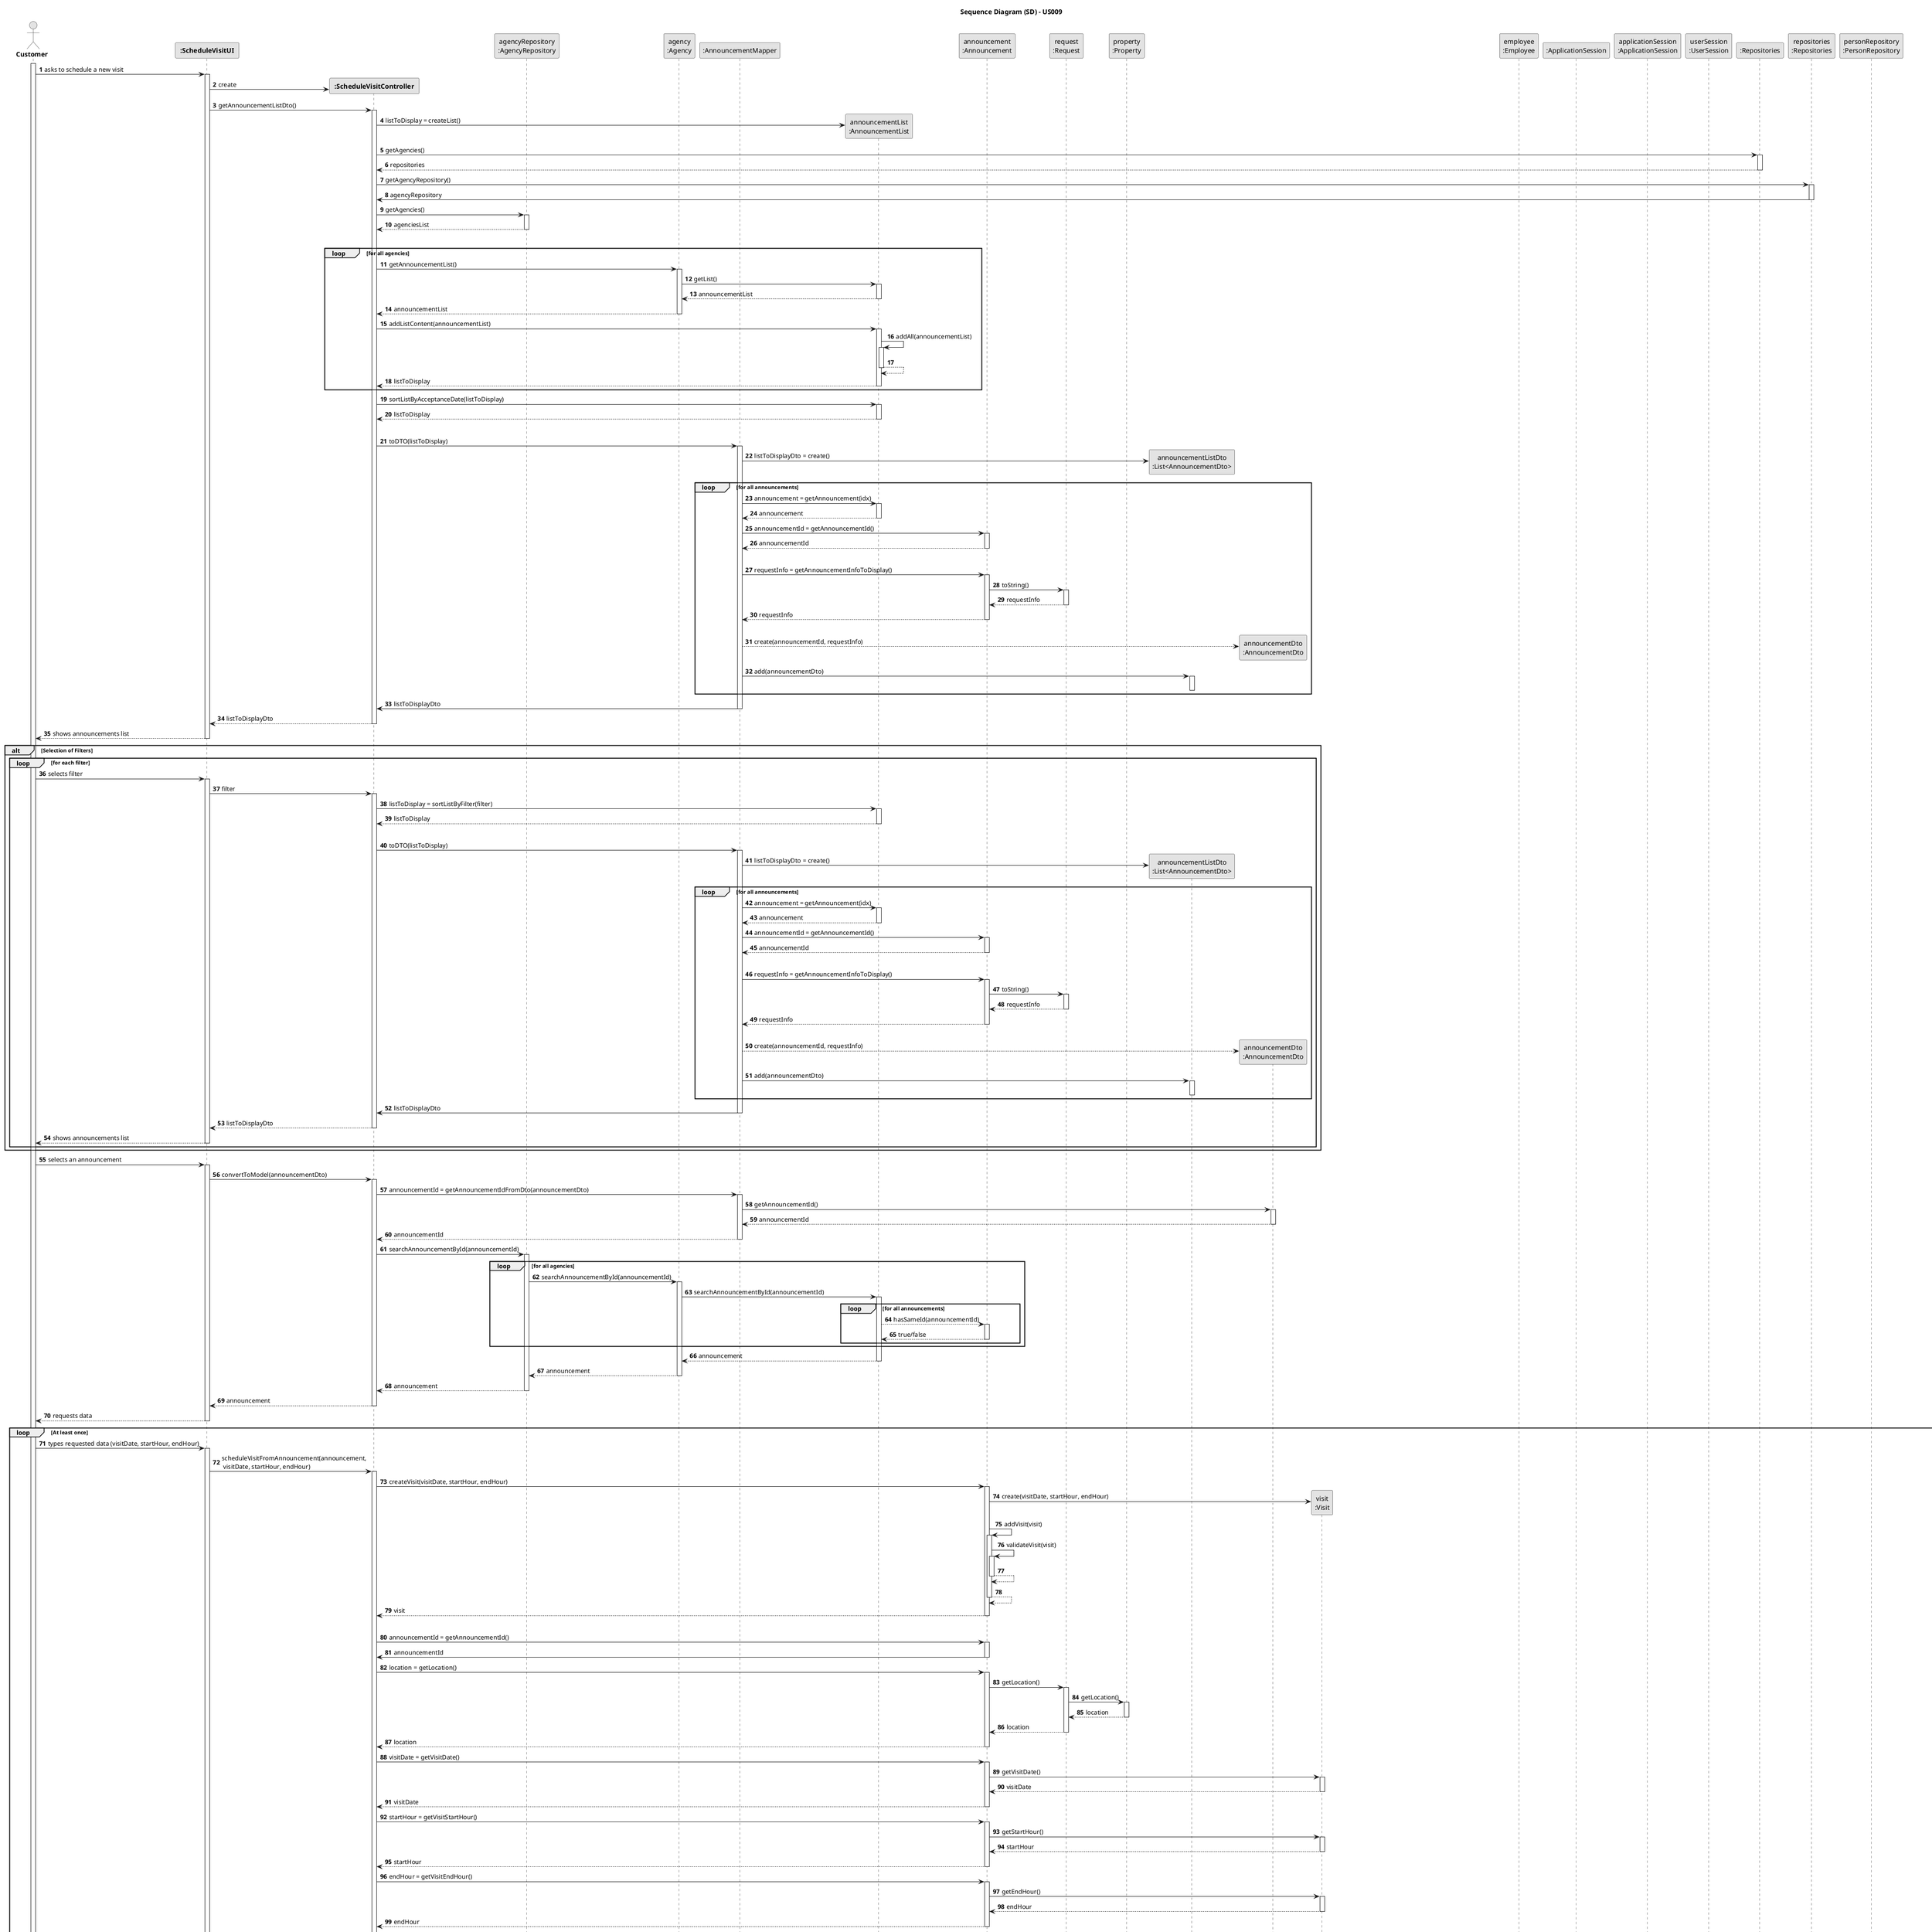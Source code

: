 @startuml
skinparam monochrome true
skinparam packageStyle rectangle
skinparam shadowing false

title Sequence Diagram (SD) - US009

autonumber

actor "<b> Customer </b>" as CTM
participant "<b> :ScheduleVisitUI </b>" as UI
participant "<b> :ScheduleVisitController </b>" as CTRL
participant ":Repositories" as RepositorySingleton
participant "repositories\n:Repositories" as PLAT
participant "agencyRepository\n:AgencyRepository" as AgencyRepository
participant "agency\n:Agency" as AGC
participant ":AnnouncementMapper" as MAPPER
participant "announcementList\n:AnnouncementList" as LISTCLASS
participant "announcement\n:Announcement" as ANNOUNCE
participant "request\n:Request" as REQUEST
participant "property\n:Property" as PROPERTY
participant "announcementListDto\n:List<AnnouncementDto>" as LISTDTO
participant "announcementDto\n:AnnouncementDto" as ANCDTO
participant "visit\n:Visit" as VST
participant "employee\n:Employee" as EMP
participant ":ApplicationSession" as _APP
participant "applicationSession\n:ApplicationSession" as APP
participant "userSession\n:UserSession" as SESSION
participant ":Repositories" as RepositorySingleton
participant "repositories\n:Repositories" as PLAT
participant "personRepository\n:PersonRepository" as PersonRepository
participant "person:\nPerson" as PERSON


activate CTM

    CTM -> UI : asks to schedule a new visit
        activate UI

    UI -> CTRL** : create

    UI -> CTRL : getAnnouncementListDto()
        activate CTRL

    CTRL -> LISTCLASS** : listToDisplay = createList()

    CTRL -> RepositorySingleton : getAgencies()

    activate RepositorySingleton

                RepositorySingleton --> CTRL : repositories
            deactivate RepositorySingleton

            CTRL -> PLAT : getAgencyRepository()

            activate PLAT

                PLAT -> CTRL : agencyRepository

            deactivate PLAT

            CTRL -> AgencyRepository : getAgencies()

            activate AgencyRepository

            AgencyRepository --> CTRL : agenciesList

            deactivate AgencyRepository
    |||

                loop for all agencies

                    CTRL -> AGC : getAnnouncementList()
                    activate AGC

                    AGC -> LISTCLASS : getList()
                    activate LISTCLASS

                        LISTCLASS --> AGC : announcementList
                    deactivate LISTCLASS

                        AGC --> CTRL : announcementList
                    deactivate AGC

                    CTRL -> LISTCLASS : addListContent(announcementList)
                    activate LISTCLASS

                    LISTCLASS -> LISTCLASS : addAll(announcementList)
                    activate LISTCLASS

                    LISTCLASS --> LISTCLASS
                    deactivate LISTCLASS

                    LISTCLASS --> CTRL : listToDisplay
                    deactivate LISTCLASS

                end loop

                CTRL -> LISTCLASS : sortListByAcceptanceDate(listToDisplay)
                activate LISTCLASS

                    LISTCLASS --> CTRL : listToDisplay
                deactivate LISTCLASS

|||
            CTRL -> MAPPER : toDTO(listToDisplay)
                    activate MAPPER

                    MAPPER -> LISTDTO** : listToDisplayDto = create()

                    loop for all announcements

                    MAPPER -> LISTCLASS : announcement = getAnnouncement(idx)
                    activate LISTCLASS

                        LISTCLASS --> MAPPER : announcement
                    deactivate LISTCLASS

                    MAPPER -> ANNOUNCE : announcementId = getAnnouncementId()
                    activate ANNOUNCE

                    ANNOUNCE --> MAPPER : announcementId
                    deactivate ANNOUNCE
            |||
                    MAPPER -> ANNOUNCE : requestInfo = getAnnouncementInfoToDisplay()
                    activate ANNOUNCE

                        ANNOUNCE -> REQUEST : toString()
                        activate REQUEST

                            REQUEST --> ANNOUNCE : requestInfo
                        deactivate REQUEST

                        ANNOUNCE --> MAPPER : requestInfo
                    deactivate ANNOUNCE
            |||

                    MAPPER --> ANCDTO**: create(announcementId, requestInfo)

                    MAPPER -> LISTDTO : add(announcementDto)
                    activate LISTDTO
                    deactivate LISTDTO

                    end loop

                    MAPPER -> CTRL : listToDisplayDto
                    deactivate MAPPER

                    CTRL --> UI : listToDisplayDto

    deactivate CTRL

        UI --> CTM : shows announcements list
    deactivate UI

    alt Selection of Filters

        loop for each filter
            CTM -> UI : selects filter
            activate UI

            UI -> CTRL : filter

            activate CTRL

                CTRL -> LISTCLASS : listToDisplay = sortListByFilter(filter)
                activate LISTCLASS

                    LISTCLASS --> CTRL : listToDisplay
                deactivate LISTCLASS

                |||

        CTRL -> MAPPER : toDTO(listToDisplay)
        activate MAPPER

        MAPPER -> LISTDTO** : listToDisplayDto = create()

        loop for all announcements

        MAPPER -> LISTCLASS : announcement = getAnnouncement(idx)
        activate LISTCLASS

            LISTCLASS --> MAPPER : announcement
        deactivate LISTCLASS

        MAPPER -> ANNOUNCE : announcementId = getAnnouncementId()
        activate ANNOUNCE

        ANNOUNCE --> MAPPER : announcementId
        deactivate ANNOUNCE
|||
        MAPPER -> ANNOUNCE : requestInfo = getAnnouncementInfoToDisplay()
        activate ANNOUNCE

            ANNOUNCE -> REQUEST : toString()
            activate REQUEST

                REQUEST --> ANNOUNCE : requestInfo
            deactivate REQUEST

            ANNOUNCE --> MAPPER : requestInfo
        deactivate ANNOUNCE
|||

        MAPPER --> ANCDTO**: create(announcementId, requestInfo)

        MAPPER -> LISTDTO : add(announcementDto)
        activate LISTDTO
        deactivate LISTDTO

        end loop

        MAPPER -> CTRL : listToDisplayDto
        deactivate MAPPER

                        CTRL --> UI : listToDisplayDto
                    deactivate CTRL

                        UI --> CTM : shows announcements list
                    deactivate UI

            deactivate CTRL



            deactivate UI



        end loop
    end alt

    CTM -> UI : selects an announcement
        activate UI

    UI -> CTRL : convertToModel(announcementDto)
    activate CTRL

        CTRL -> MAPPER : announcementId = getAnnouncementIdFromDto(announcementDto)
        activate MAPPER

        MAPPER -> ANCDTO : getAnnouncementId()
        activate ANCDTO

            ANCDTO --> MAPPER : announcementId
        deactivate ANCDTO

            MAPPER --> CTRL : announcementId
        deactivate MAPPER

        CTRL -> AgencyRepository : searchAnnouncementById(announcementId)
        activate AgencyRepository

        loop for all agencies

            AgencyRepository -> AGC : searchAnnouncementById(announcementId)
            activate AGC

                AGC -> LISTCLASS : searchAnnouncementById(announcementId)

                loop for all announcements

                    activate LISTCLASS

                    LISTCLASS --> ANNOUNCE : hasSameId(announcementId)

                    activate ANNOUNCE

                        ANNOUNCE --> LISTCLASS : true/false
                    deactivate ANNOUNCE

                end loop

        end loop

            LISTCLASS --> AGC : announcement
        deactivate LISTCLASS

            AGC --> AgencyRepository : announcement
        deactivate AGC

            AgencyRepository --> CTRL : announcement
        deactivate AgencyRepository

    CTRL --> UI : announcement
    deactivate CTRL


    UI --> CTM : requests data
        deactivate UI

    loop At least once
    CTM -> UI : types requested data (visitDate, startHour, endHour)
        activate UI

        UI -> CTRL : scheduleVisitFromAnnouncement(announcement,\n visitDate, startHour, endHour)

        activate CTRL

    CTRL -> ANNOUNCE : createVisit(visitDate, startHour, endHour)
    activate ANNOUNCE

    ANNOUNCE -> VST** : create(visitDate, startHour, endHour)

     ANNOUNCE -> ANNOUNCE : addVisit(visit)
     activate ANNOUNCE

     ANNOUNCE -> ANNOUNCE : validateVisit(visit)
     activate ANNOUNCE

        ANNOUNCE --> ANNOUNCE
     deactivate ANNOUNCE

     ANNOUNCE --> ANNOUNCE
     deactivate ANNOUNCE

        ANNOUNCE --> CTRL : visit
    deactivate ANNOUNCE
|||

        CTRL -> ANNOUNCE : announcementId = getAnnouncementId()
        activate ANNOUNCE

            ANNOUNCE ->  CTRL : announcementId
        deactivate ANNOUNCE

        CTRL -> ANNOUNCE : location = getLocation()
        activate ANNOUNCE

            ANNOUNCE ->  REQUEST : getLocation()
            activate REQUEST

                REQUEST -> PROPERTY : getLocation()
                activate PROPERTY

                    PROPERTY --> REQUEST : location
                deactivate PROPERTY

                REQUEST --> ANNOUNCE : location
            deactivate REQUEST

             ANNOUNCE --> CTRL : location
        deactivate ANNOUNCE

        CTRL -> ANNOUNCE : visitDate = getVisitDate()
        activate ANNOUNCE

            ANNOUNCE ->  VST : getVisitDate()
            activate VST

                VST --> ANNOUNCE : visitDate
            deactivate VST
             ANNOUNCE --> CTRL : visitDate
        deactivate ANNOUNCE

        CTRL -> ANNOUNCE : startHour = getVisitStartHour()
        activate ANNOUNCE

            ANNOUNCE ->  VST : getStartHour()
            activate VST

                VST --> ANNOUNCE : startHour
            deactivate VST
             ANNOUNCE --> CTRL : startHour
        deactivate ANNOUNCE

        CTRL -> ANNOUNCE : endHour = getVisitEndHour()
        activate ANNOUNCE

            ANNOUNCE ->  VST : getEndHour()
            activate VST

                VST --> ANNOUNCE : endHour
            deactivate VST
             ANNOUNCE --> CTRL : endHour
        deactivate ANNOUNCE

        |||
        CTRL -> ANNOUNCE: agentEmail = getAgentEmail()
        activate ANNOUNCE

        ANNOUNCE -> EMP : getEmail()
        activate EMP

        EMP -> PERSON : getEmailAddress()
        activate PERSON

           PERSON --> EMP : agentEmail
        deactivate PERSON

           EMP --> ANNOUNCE : agentEmail
        deactivate EMP

           ANNOUNCE --> CTRL : agentEmail
        deactivate ANNOUNCE

         CTRL -> _APP: getInstance()
         activate _APP

            _APP -> CTRL: authFacade
         deactivate _APP

         CTRL -> APP: getCurrentSession()
         activate APP

             APP --> CTRL: userSession
         deactivate APP

         CTRL -> SESSION: userEmail = getUserId()
         activate SESSION

             SESSION --> CTRL: userEmail
         deactivate SESSION
|||
        CTRL -> RepositorySingleton : getInstance()
        activate RepositorySingleton

            RepositorySingleton --> CTRL : repositories
        deactivate RepositorySingleton

        CTRL -> PLAT : getPersonRepository()
        activate PLAT

            PLAT -> CTRL : PersonRepository
        deactivate PLAT

        CTRL -> PersonRepository : doesAnyPersonHaveEmail(userEmail)
        activate PersonRepository

        loop for each person

            PersonRepository -> PERSON : doesPersonHaveEmail(userEmail)
            activate PERSON

                PERSON --> PersonRepository : true/false
            deactivate PERSON

        end loop

            PersonRepository --> CTRL : person
        deactivate PersonRepository
|||
        CTRL -> PERSON : getName()
        activate PERSON

            PERSON --> CTRL : name
        deactivate PERSON


        CTRL -> PERSON : getPhoneNumber()
        activate PERSON

            PERSON --> CTRL : phoneNumber
        deactivate PERSON

    |||
        CTRL -> ANNOUNCE : sendNotification(agentEmail, announcementId, location,\n name, phoneNumber, visitDate, startHour, endHour)
        activate ANNOUNCE

        ANNOUNCE -> VST : sendNotification(agentEmail, announcementId, location,\n name, phoneNumber, visitDate, startHour, endHour)

        activate VST

        VST -> VST : createNotification(agentEmail, announcementId, location, \nname, phoneNumber, visitDate, startHour, endHour)

        activate VST

        VST -> VST : sendNotification(email, attributeList)
        activate VST

            VST --> VST
        deactivate VST

            VST --> VST : confirmation
        deactivate VST

            VST --> ANNOUNCE : confirmation
        deactivate VST

            ANNOUNCE --> CTRL : confirmation
        deactivate ANNOUNCE
    |||
    end loop

    CTRL --> UI : confirmation
    deactivate CTRL

    UI --> CTM : displays operation success
        deactivate UI

@enduml